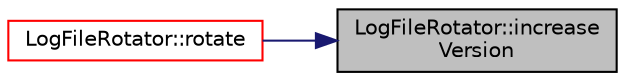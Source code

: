 digraph "LogFileRotator::increaseVersion"
{
 // LATEX_PDF_SIZE
  edge [fontname="Helvetica",fontsize="10",labelfontname="Helvetica",labelfontsize="10"];
  node [fontname="Helvetica",fontsize="10",shape=record];
  rankdir="RL";
  Node1 [label="LogFileRotator::increase\lVersion",height=0.2,width=0.4,color="black", fillcolor="grey75", style="filled", fontcolor="black",tooltip=" "];
  Node1 -> Node2 [dir="back",color="midnightblue",fontsize="10",style="solid",fontname="Helvetica"];
  Node2 [label="LogFileRotator::rotate",height=0.2,width=0.4,color="red", fillcolor="white", style="filled",URL="$class_log_file_rotator.html#a98b19d1e24f1259b8e971299ab7d1415",tooltip=" "];
}
